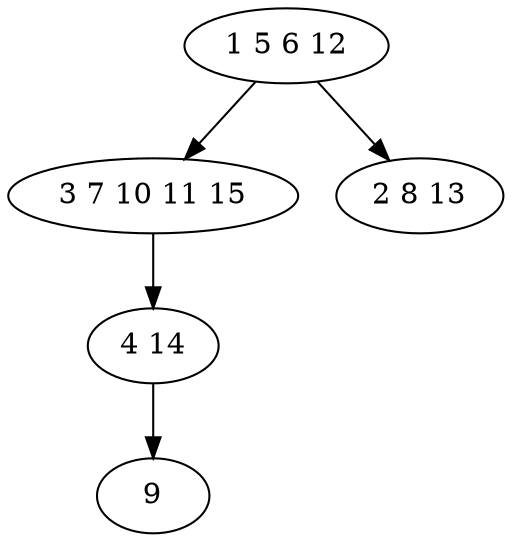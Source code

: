 digraph true_tree {
	"0" -> "1"
	"1" -> "2"
	"0" -> "3"
	"2" -> "4"
	"0" [label="1 5 6 12"];
	"1" [label="3 7 10 11 15"];
	"2" [label="4 14"];
	"3" [label="2 8 13"];
	"4" [label="9"];
}
